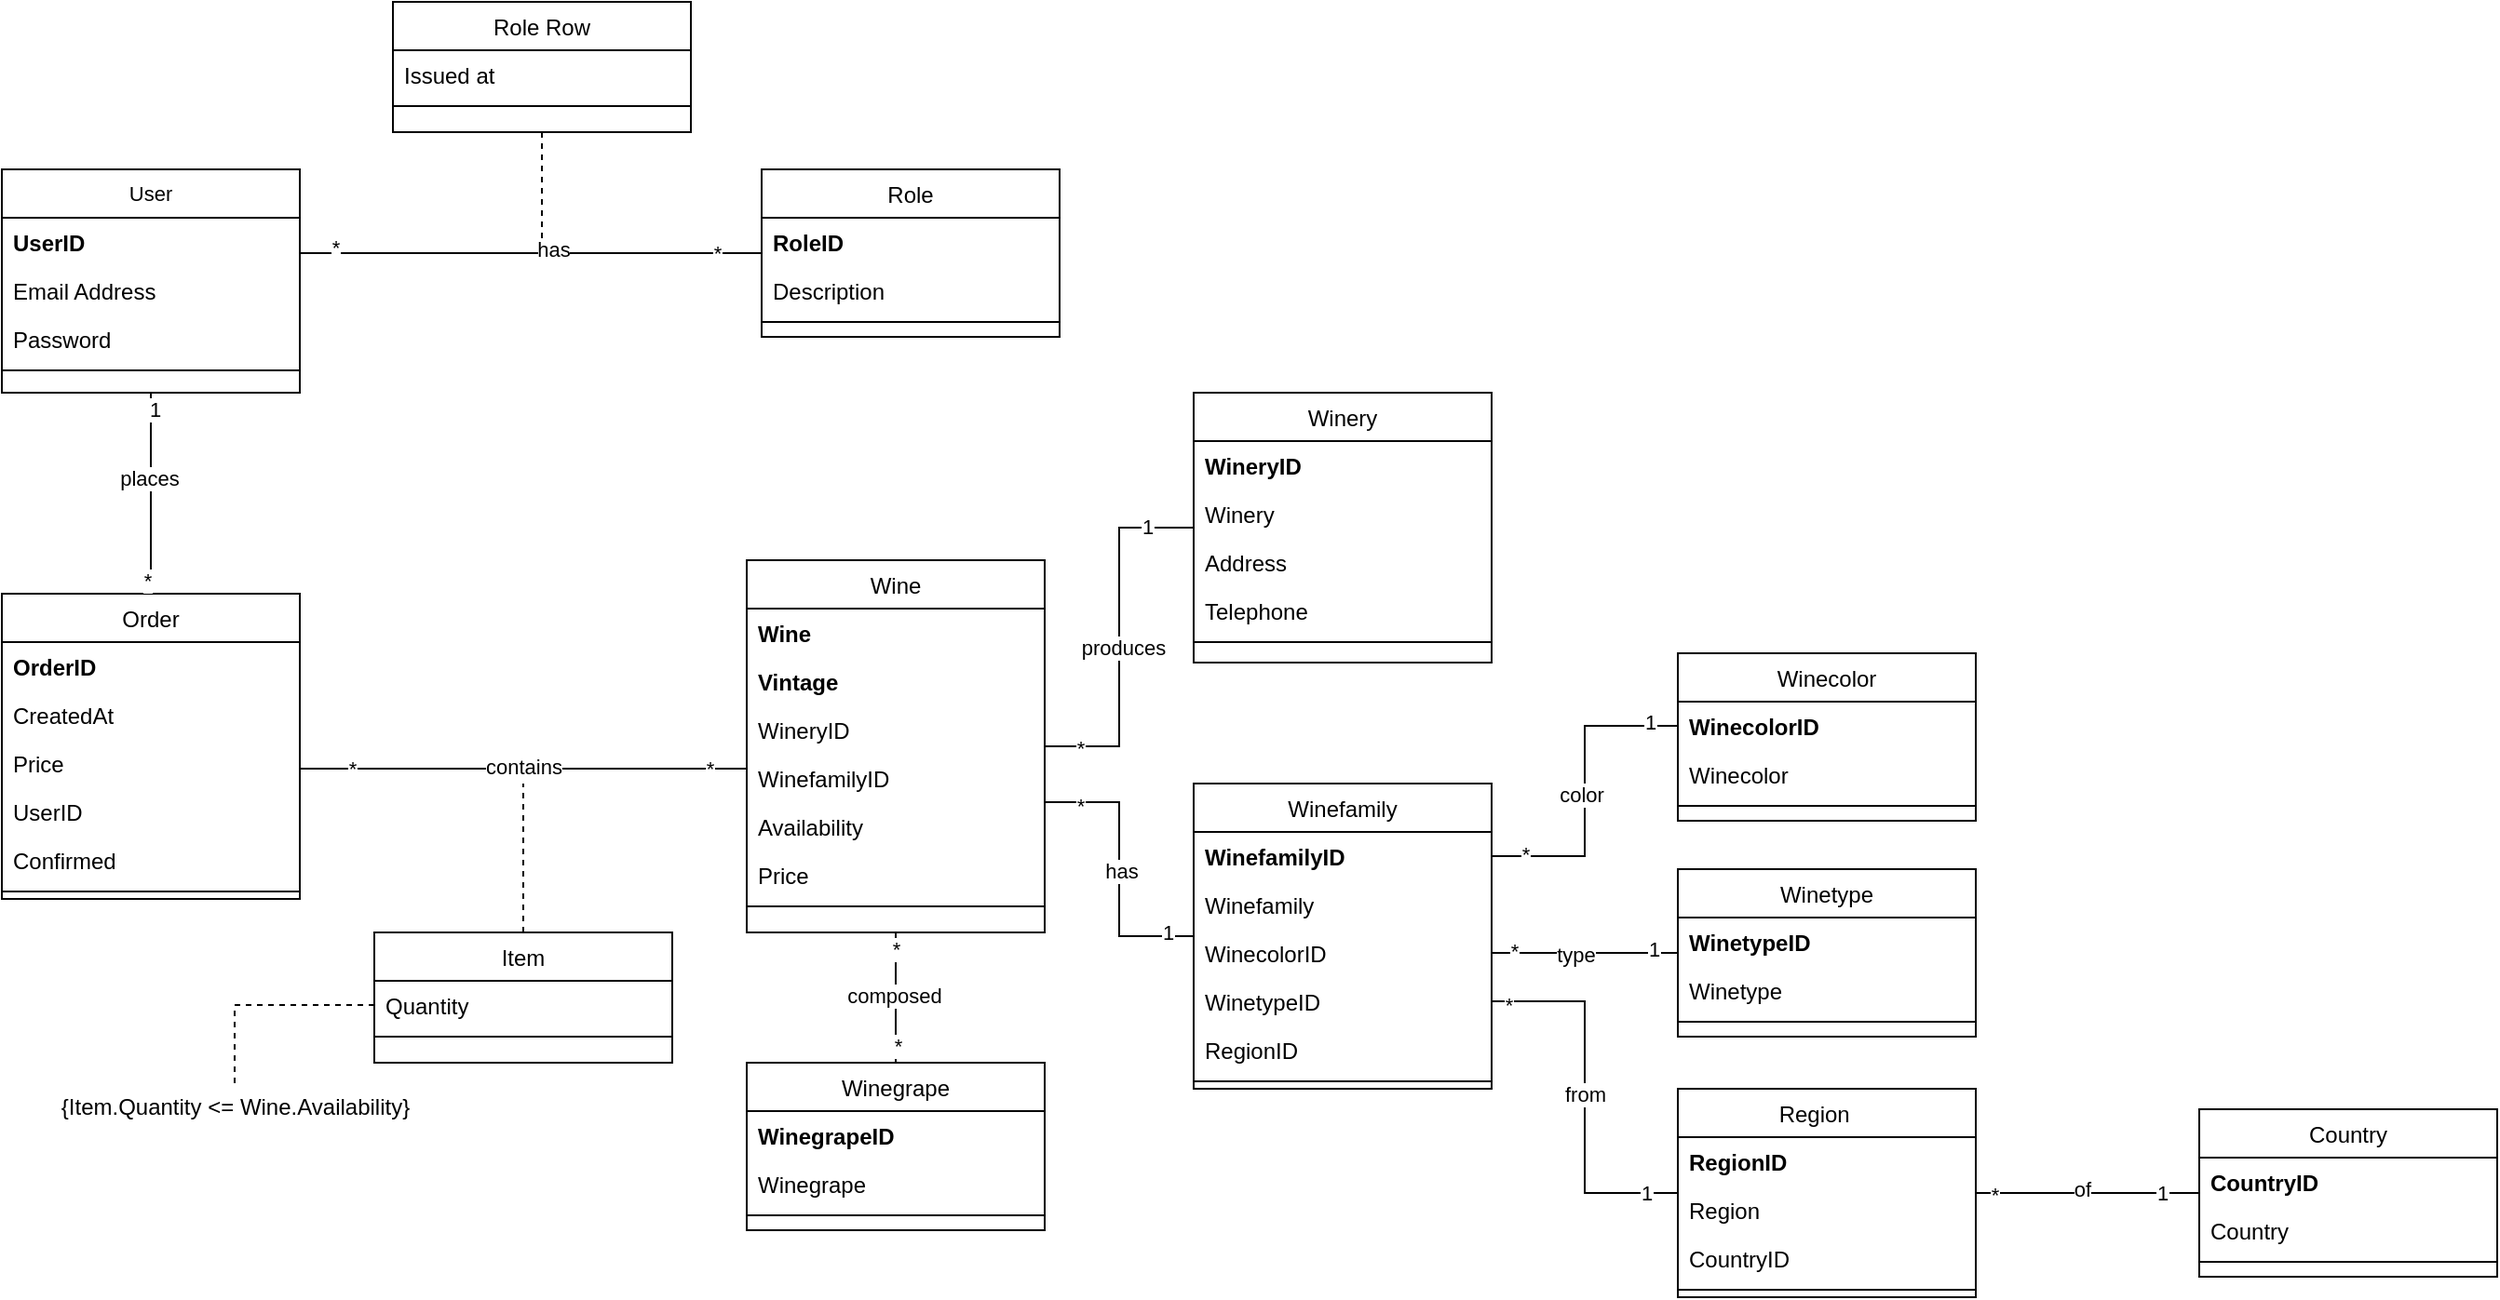 <mxfile version="16.1.2" type="device"><diagram id="C5RBs43oDa-KdzZeNtuy" name="Page-1"><mxGraphModel dx="1577" dy="1013" grid="1" gridSize="10" guides="1" tooltips="1" connect="1" arrows="1" fold="1" page="1" pageScale="1" pageWidth="827" pageHeight="1169" math="0" shadow="0"><root><mxCell id="WIyWlLk6GJQsqaUBKTNV-0"/><mxCell id="WIyWlLk6GJQsqaUBKTNV-1" parent="WIyWlLk6GJQsqaUBKTNV-0"/><mxCell id="zkfFHV4jXpPFQw0GAbJ--0" value="User" style="swimlane;fontStyle=0;align=center;verticalAlign=top;childLayout=stackLayout;horizontal=1;startSize=26;horizontalStack=0;resizeParent=1;resizeLast=0;collapsible=1;marginBottom=0;rounded=0;shadow=0;strokeWidth=1;fontSize=11;" parent="WIyWlLk6GJQsqaUBKTNV-1" vertex="1"><mxGeometry x="100" y="120" width="160" height="120" as="geometry"><mxRectangle x="220" y="120" width="160" height="26" as="alternateBounds"/></mxGeometry></mxCell><mxCell id="zkfFHV4jXpPFQw0GAbJ--1" value="UserID" style="text;align=left;verticalAlign=top;spacingLeft=4;spacingRight=4;overflow=hidden;rotatable=0;points=[[0,0.5],[1,0.5]];portConstraint=eastwest;fontStyle=1" parent="zkfFHV4jXpPFQw0GAbJ--0" vertex="1"><mxGeometry y="26" width="160" height="26" as="geometry"/></mxCell><mxCell id="zkfFHV4jXpPFQw0GAbJ--2" value="Email Address" style="text;align=left;verticalAlign=top;spacingLeft=4;spacingRight=4;overflow=hidden;rotatable=0;points=[[0,0.5],[1,0.5]];portConstraint=eastwest;rounded=0;shadow=0;html=0;" parent="zkfFHV4jXpPFQw0GAbJ--0" vertex="1"><mxGeometry y="52" width="160" height="26" as="geometry"/></mxCell><mxCell id="zkfFHV4jXpPFQw0GAbJ--3" value="Password" style="text;align=left;verticalAlign=top;spacingLeft=4;spacingRight=4;overflow=hidden;rotatable=0;points=[[0,0.5],[1,0.5]];portConstraint=eastwest;rounded=0;shadow=0;html=0;" parent="zkfFHV4jXpPFQw0GAbJ--0" vertex="1"><mxGeometry y="78" width="160" height="26" as="geometry"/></mxCell><mxCell id="zkfFHV4jXpPFQw0GAbJ--4" value="" style="line;html=1;strokeWidth=1;align=left;verticalAlign=middle;spacingTop=-1;spacingLeft=3;spacingRight=3;rotatable=0;labelPosition=right;points=[];portConstraint=eastwest;" parent="zkfFHV4jXpPFQw0GAbJ--0" vertex="1"><mxGeometry y="104" width="160" height="8" as="geometry"/></mxCell><mxCell id="9OiMtS_QjORn0Yq9oISd-21" style="edgeStyle=orthogonalEdgeStyle;rounded=0;orthogonalLoop=1;jettySize=auto;html=1;fontSize=11;endArrow=none;endFill=0;" parent="WIyWlLk6GJQsqaUBKTNV-1" source="zkfFHV4jXpPFQw0GAbJ--6" target="9OiMtS_QjORn0Yq9oISd-9" edge="1"><mxGeometry relative="1" as="geometry"><Array as="points"><mxPoint x="460" y="442"/><mxPoint x="460" y="442"/></Array></mxGeometry></mxCell><mxCell id="9OiMtS_QjORn0Yq9oISd-22" value="*" style="edgeLabel;html=1;align=center;verticalAlign=middle;resizable=0;points=[];fontSize=11;" parent="9OiMtS_QjORn0Yq9oISd-21" vertex="1" connectable="0"><mxGeometry x="-0.87" relative="1" as="geometry"><mxPoint x="12" as="offset"/></mxGeometry></mxCell><mxCell id="9OiMtS_QjORn0Yq9oISd-23" value="*" style="edgeLabel;html=1;align=center;verticalAlign=middle;resizable=0;points=[];fontSize=11;" parent="9OiMtS_QjORn0Yq9oISd-21" vertex="1" connectable="0"><mxGeometry x="0.885" relative="1" as="geometry"><mxPoint x="-6" as="offset"/></mxGeometry></mxCell><mxCell id="ACVFOajwOXc-ZGnYGj4H-7" value="contains" style="edgeLabel;html=1;align=center;verticalAlign=middle;resizable=0;points=[];" vertex="1" connectable="0" parent="9OiMtS_QjORn0Yq9oISd-21"><mxGeometry x="0.227" y="1" relative="1" as="geometry"><mxPoint x="-27" as="offset"/></mxGeometry></mxCell><mxCell id="zkfFHV4jXpPFQw0GAbJ--6" value="Order" style="swimlane;fontStyle=0;align=center;verticalAlign=top;childLayout=stackLayout;horizontal=1;startSize=26;horizontalStack=0;resizeParent=1;resizeLast=0;collapsible=1;marginBottom=0;rounded=0;shadow=0;strokeWidth=1;" parent="WIyWlLk6GJQsqaUBKTNV-1" vertex="1"><mxGeometry x="100" y="348" width="160" height="164" as="geometry"><mxRectangle x="130" y="380" width="160" height="26" as="alternateBounds"/></mxGeometry></mxCell><mxCell id="zkfFHV4jXpPFQw0GAbJ--7" value="OrderID" style="text;align=left;verticalAlign=top;spacingLeft=4;spacingRight=4;overflow=hidden;rotatable=0;points=[[0,0.5],[1,0.5]];portConstraint=eastwest;fontStyle=1" parent="zkfFHV4jXpPFQw0GAbJ--6" vertex="1"><mxGeometry y="26" width="160" height="26" as="geometry"/></mxCell><mxCell id="zkfFHV4jXpPFQw0GAbJ--8" value="CreatedAt" style="text;align=left;verticalAlign=top;spacingLeft=4;spacingRight=4;overflow=hidden;rotatable=0;points=[[0,0.5],[1,0.5]];portConstraint=eastwest;rounded=0;shadow=0;html=0;" parent="zkfFHV4jXpPFQw0GAbJ--6" vertex="1"><mxGeometry y="52" width="160" height="26" as="geometry"/></mxCell><mxCell id="9OiMtS_QjORn0Yq9oISd-5" value="Price" style="text;align=left;verticalAlign=top;spacingLeft=4;spacingRight=4;overflow=hidden;rotatable=0;points=[[0,0.5],[1,0.5]];portConstraint=eastwest;rounded=0;shadow=0;html=0;" parent="zkfFHV4jXpPFQw0GAbJ--6" vertex="1"><mxGeometry y="78" width="160" height="26" as="geometry"/></mxCell><mxCell id="9OiMtS_QjORn0Yq9oISd-6" value="UserID" style="text;align=left;verticalAlign=top;spacingLeft=4;spacingRight=4;overflow=hidden;rotatable=0;points=[[0,0.5],[1,0.5]];portConstraint=eastwest;rounded=0;shadow=0;html=0;" parent="zkfFHV4jXpPFQw0GAbJ--6" vertex="1"><mxGeometry y="104" width="160" height="26" as="geometry"/></mxCell><mxCell id="IxsLeO_tbA70ZBf_Q-8E-0" value="Confirmed" style="text;align=left;verticalAlign=top;spacingLeft=4;spacingRight=4;overflow=hidden;rotatable=0;points=[[0,0.5],[1,0.5]];portConstraint=eastwest;rounded=0;shadow=0;html=0;" parent="zkfFHV4jXpPFQw0GAbJ--6" vertex="1"><mxGeometry y="130" width="160" height="26" as="geometry"/></mxCell><mxCell id="zkfFHV4jXpPFQw0GAbJ--9" value="" style="line;html=1;strokeWidth=1;align=left;verticalAlign=middle;spacingTop=-1;spacingLeft=3;spacingRight=3;rotatable=0;labelPosition=right;points=[];portConstraint=eastwest;" parent="zkfFHV4jXpPFQw0GAbJ--6" vertex="1"><mxGeometry y="156" width="160" height="8" as="geometry"/></mxCell><mxCell id="zkfFHV4jXpPFQw0GAbJ--12" value="" style="endArrow=none;endSize=10;endFill=0;shadow=0;strokeWidth=1;rounded=0;edgeStyle=elbowEdgeStyle;elbow=horizontal;" parent="WIyWlLk6GJQsqaUBKTNV-1" source="zkfFHV4jXpPFQw0GAbJ--6" target="zkfFHV4jXpPFQw0GAbJ--0" edge="1"><mxGeometry width="160" relative="1" as="geometry"><mxPoint x="200" y="203" as="sourcePoint"/><mxPoint x="200" y="203" as="targetPoint"/></mxGeometry></mxCell><mxCell id="9OiMtS_QjORn0Yq9oISd-7" value="1" style="edgeLabel;html=1;align=center;verticalAlign=middle;resizable=0;points=[];" parent="zkfFHV4jXpPFQw0GAbJ--12" vertex="1" connectable="0"><mxGeometry x="0.847" y="-2" relative="1" as="geometry"><mxPoint as="offset"/></mxGeometry></mxCell><mxCell id="9OiMtS_QjORn0Yq9oISd-8" value="*" style="edgeLabel;html=1;align=center;verticalAlign=middle;resizable=0;points=[];" parent="zkfFHV4jXpPFQw0GAbJ--12" vertex="1" connectable="0"><mxGeometry x="-0.857" y="2" relative="1" as="geometry"><mxPoint as="offset"/></mxGeometry></mxCell><mxCell id="ACVFOajwOXc-ZGnYGj4H-8" value="places" style="edgeLabel;html=1;align=center;verticalAlign=middle;resizable=0;points=[];" vertex="1" connectable="0" parent="zkfFHV4jXpPFQw0GAbJ--12"><mxGeometry x="0.149" y="1" relative="1" as="geometry"><mxPoint as="offset"/></mxGeometry></mxCell><mxCell id="zkfFHV4jXpPFQw0GAbJ--17" value="Role" style="swimlane;fontStyle=0;align=center;verticalAlign=top;childLayout=stackLayout;horizontal=1;startSize=26;horizontalStack=0;resizeParent=1;resizeLast=0;collapsible=1;marginBottom=0;rounded=0;shadow=0;strokeWidth=1;" parent="WIyWlLk6GJQsqaUBKTNV-1" vertex="1"><mxGeometry x="508" y="120" width="160" height="90" as="geometry"><mxRectangle x="550" y="140" width="160" height="26" as="alternateBounds"/></mxGeometry></mxCell><mxCell id="zkfFHV4jXpPFQw0GAbJ--18" value="RoleID" style="text;align=left;verticalAlign=top;spacingLeft=4;spacingRight=4;overflow=hidden;rotatable=0;points=[[0,0.5],[1,0.5]];portConstraint=eastwest;fontStyle=1" parent="zkfFHV4jXpPFQw0GAbJ--17" vertex="1"><mxGeometry y="26" width="160" height="26" as="geometry"/></mxCell><mxCell id="9OiMtS_QjORn0Yq9oISd-4" value="Description" style="text;align=left;verticalAlign=top;spacingLeft=4;spacingRight=4;overflow=hidden;rotatable=0;points=[[0,0.5],[1,0.5]];portConstraint=eastwest;" parent="zkfFHV4jXpPFQw0GAbJ--17" vertex="1"><mxGeometry y="52" width="160" height="26" as="geometry"/></mxCell><mxCell id="zkfFHV4jXpPFQw0GAbJ--23" value="" style="line;html=1;strokeWidth=1;align=left;verticalAlign=middle;spacingTop=-1;spacingLeft=3;spacingRight=3;rotatable=0;labelPosition=right;points=[];portConstraint=eastwest;" parent="zkfFHV4jXpPFQw0GAbJ--17" vertex="1"><mxGeometry y="78" width="160" height="8" as="geometry"/></mxCell><mxCell id="zkfFHV4jXpPFQw0GAbJ--26" value="" style="endArrow=none;shadow=0;strokeWidth=1;rounded=0;endFill=0;edgeStyle=elbowEdgeStyle;elbow=vertical;" parent="WIyWlLk6GJQsqaUBKTNV-1" source="zkfFHV4jXpPFQw0GAbJ--0" target="zkfFHV4jXpPFQw0GAbJ--17" edge="1"><mxGeometry x="0.5" y="41" relative="1" as="geometry"><mxPoint x="380" y="192" as="sourcePoint"/><mxPoint x="540" y="192" as="targetPoint"/><mxPoint x="-40" y="32" as="offset"/></mxGeometry></mxCell><mxCell id="9OiMtS_QjORn0Yq9oISd-48" value="*" style="edgeLabel;html=1;align=center;verticalAlign=middle;resizable=0;points=[];fontSize=11;" parent="zkfFHV4jXpPFQw0GAbJ--26" vertex="1" connectable="0"><mxGeometry x="-0.852" y="3" relative="1" as="geometry"><mxPoint as="offset"/></mxGeometry></mxCell><mxCell id="9OiMtS_QjORn0Yq9oISd-49" value="*" style="edgeLabel;html=1;align=center;verticalAlign=middle;resizable=0;points=[];fontSize=11;" parent="zkfFHV4jXpPFQw0GAbJ--26" vertex="1" connectable="0"><mxGeometry x="0.802" relative="1" as="geometry"><mxPoint as="offset"/></mxGeometry></mxCell><mxCell id="ACVFOajwOXc-ZGnYGj4H-1" value="has" style="edgeLabel;html=1;align=center;verticalAlign=middle;resizable=0;points=[];" vertex="1" connectable="0" parent="zkfFHV4jXpPFQw0GAbJ--26"><mxGeometry x="0.267" y="2" relative="1" as="geometry"><mxPoint x="-21" as="offset"/></mxGeometry></mxCell><mxCell id="9OiMtS_QjORn0Yq9oISd-44" style="edgeStyle=orthogonalEdgeStyle;rounded=0;orthogonalLoop=1;jettySize=auto;html=1;fontSize=11;endArrow=none;endFill=0;" parent="WIyWlLk6GJQsqaUBKTNV-1" source="9OiMtS_QjORn0Yq9oISd-9" target="9OiMtS_QjORn0Yq9oISd-36" edge="1"><mxGeometry relative="1" as="geometry"/></mxCell><mxCell id="9OiMtS_QjORn0Yq9oISd-45" value="*" style="edgeLabel;html=1;align=center;verticalAlign=middle;resizable=0;points=[];fontSize=11;" parent="9OiMtS_QjORn0Yq9oISd-44" vertex="1" connectable="0"><mxGeometry x="-0.752" y="-1" relative="1" as="geometry"><mxPoint x="-6" as="offset"/></mxGeometry></mxCell><mxCell id="9OiMtS_QjORn0Yq9oISd-46" value="1" style="edgeLabel;html=1;align=center;verticalAlign=middle;resizable=0;points=[];fontSize=11;" parent="9OiMtS_QjORn0Yq9oISd-44" vertex="1" connectable="0"><mxGeometry x="0.748" y="1" relative="1" as="geometry"><mxPoint as="offset"/></mxGeometry></mxCell><mxCell id="ACVFOajwOXc-ZGnYGj4H-16" value="produces" style="edgeLabel;html=1;align=center;verticalAlign=middle;resizable=0;points=[];" vertex="1" connectable="0" parent="9OiMtS_QjORn0Yq9oISd-44"><mxGeometry x="-0.051" y="-2" relative="1" as="geometry"><mxPoint as="offset"/></mxGeometry></mxCell><mxCell id="9OiMtS_QjORn0Yq9oISd-57" style="edgeStyle=orthogonalEdgeStyle;rounded=0;orthogonalLoop=1;jettySize=auto;html=1;fontSize=11;endArrow=none;endFill=0;" parent="WIyWlLk6GJQsqaUBKTNV-1" source="9OiMtS_QjORn0Yq9oISd-9" target="9OiMtS_QjORn0Yq9oISd-50" edge="1"><mxGeometry relative="1" as="geometry"><Array as="points"><mxPoint x="700" y="460"/><mxPoint x="700" y="532"/></Array></mxGeometry></mxCell><mxCell id="9OiMtS_QjORn0Yq9oISd-58" value="*" style="edgeLabel;html=1;align=center;verticalAlign=middle;resizable=0;points=[];fontSize=11;" parent="9OiMtS_QjORn0Yq9oISd-57" vertex="1" connectable="0"><mxGeometry x="-0.754" y="-2" relative="1" as="geometry"><mxPoint as="offset"/></mxGeometry></mxCell><mxCell id="9OiMtS_QjORn0Yq9oISd-59" value="1" style="edgeLabel;html=1;align=center;verticalAlign=middle;resizable=0;points=[];fontSize=11;" parent="9OiMtS_QjORn0Yq9oISd-57" vertex="1" connectable="0"><mxGeometry x="0.807" y="2" relative="1" as="geometry"><mxPoint as="offset"/></mxGeometry></mxCell><mxCell id="ACVFOajwOXc-ZGnYGj4H-17" value="has" style="edgeLabel;html=1;align=center;verticalAlign=middle;resizable=0;points=[];" vertex="1" connectable="0" parent="9OiMtS_QjORn0Yq9oISd-57"><mxGeometry x="0.013" y="1" relative="1" as="geometry"><mxPoint as="offset"/></mxGeometry></mxCell><mxCell id="9OiMtS_QjORn0Yq9oISd-66" style="edgeStyle=orthogonalEdgeStyle;rounded=0;orthogonalLoop=1;jettySize=auto;html=1;fontSize=11;endArrow=none;endFill=0;" parent="WIyWlLk6GJQsqaUBKTNV-1" source="9OiMtS_QjORn0Yq9oISd-9" target="9OiMtS_QjORn0Yq9oISd-60" edge="1"><mxGeometry relative="1" as="geometry"/></mxCell><mxCell id="9OiMtS_QjORn0Yq9oISd-67" value="*" style="edgeLabel;html=1;align=center;verticalAlign=middle;resizable=0;points=[];fontSize=11;" parent="9OiMtS_QjORn0Yq9oISd-66" vertex="1" connectable="0"><mxGeometry x="-0.742" relative="1" as="geometry"><mxPoint as="offset"/></mxGeometry></mxCell><mxCell id="9OiMtS_QjORn0Yq9oISd-68" value="*" style="edgeLabel;html=1;align=center;verticalAlign=middle;resizable=0;points=[];fontSize=11;" parent="9OiMtS_QjORn0Yq9oISd-66" vertex="1" connectable="0"><mxGeometry x="0.742" y="1" relative="1" as="geometry"><mxPoint as="offset"/></mxGeometry></mxCell><mxCell id="ACVFOajwOXc-ZGnYGj4H-22" value="composed" style="edgeLabel;html=1;align=center;verticalAlign=middle;resizable=0;points=[];" vertex="1" connectable="0" parent="9OiMtS_QjORn0Yq9oISd-66"><mxGeometry x="-0.025" y="-1" relative="1" as="geometry"><mxPoint as="offset"/></mxGeometry></mxCell><mxCell id="9OiMtS_QjORn0Yq9oISd-9" value="Wine" style="swimlane;fontStyle=0;align=center;verticalAlign=top;childLayout=stackLayout;horizontal=1;startSize=26;horizontalStack=0;resizeParent=1;resizeLast=0;collapsible=1;marginBottom=0;rounded=0;shadow=0;strokeWidth=1;" parent="WIyWlLk6GJQsqaUBKTNV-1" vertex="1"><mxGeometry x="500" y="330" width="160" height="200" as="geometry"><mxRectangle x="130" y="380" width="160" height="26" as="alternateBounds"/></mxGeometry></mxCell><mxCell id="9OiMtS_QjORn0Yq9oISd-10" value="Wine" style="text;align=left;verticalAlign=top;spacingLeft=4;spacingRight=4;overflow=hidden;rotatable=0;points=[[0,0.5],[1,0.5]];portConstraint=eastwest;fontStyle=1" parent="9OiMtS_QjORn0Yq9oISd-9" vertex="1"><mxGeometry y="26" width="160" height="26" as="geometry"/></mxCell><mxCell id="9OiMtS_QjORn0Yq9oISd-11" value="Vintage" style="text;align=left;verticalAlign=top;spacingLeft=4;spacingRight=4;overflow=hidden;rotatable=0;points=[[0,0.5],[1,0.5]];portConstraint=eastwest;rounded=0;shadow=0;html=0;fontStyle=1" parent="9OiMtS_QjORn0Yq9oISd-9" vertex="1"><mxGeometry y="52" width="160" height="26" as="geometry"/></mxCell><mxCell id="9OiMtS_QjORn0Yq9oISd-12" value="WineryID" style="text;align=left;verticalAlign=top;spacingLeft=4;spacingRight=4;overflow=hidden;rotatable=0;points=[[0,0.5],[1,0.5]];portConstraint=eastwest;rounded=0;shadow=0;html=0;" parent="9OiMtS_QjORn0Yq9oISd-9" vertex="1"><mxGeometry y="78" width="160" height="26" as="geometry"/></mxCell><mxCell id="9OiMtS_QjORn0Yq9oISd-13" value="WinefamilyID" style="text;align=left;verticalAlign=top;spacingLeft=4;spacingRight=4;overflow=hidden;rotatable=0;points=[[0,0.5],[1,0.5]];portConstraint=eastwest;rounded=0;shadow=0;html=0;" parent="9OiMtS_QjORn0Yq9oISd-9" vertex="1"><mxGeometry y="104" width="160" height="26" as="geometry"/></mxCell><mxCell id="9OiMtS_QjORn0Yq9oISd-15" value="Availability" style="text;align=left;verticalAlign=top;spacingLeft=4;spacingRight=4;overflow=hidden;rotatable=0;points=[[0,0.5],[1,0.5]];portConstraint=eastwest;rounded=0;shadow=0;html=0;" parent="9OiMtS_QjORn0Yq9oISd-9" vertex="1"><mxGeometry y="130" width="160" height="26" as="geometry"/></mxCell><mxCell id="9OiMtS_QjORn0Yq9oISd-16" value="Price" style="text;align=left;verticalAlign=top;spacingLeft=4;spacingRight=4;overflow=hidden;rotatable=0;points=[[0,0.5],[1,0.5]];portConstraint=eastwest;rounded=0;shadow=0;html=0;" parent="9OiMtS_QjORn0Yq9oISd-9" vertex="1"><mxGeometry y="156" width="160" height="26" as="geometry"/></mxCell><mxCell id="9OiMtS_QjORn0Yq9oISd-14" value="" style="line;html=1;strokeWidth=1;align=left;verticalAlign=middle;spacingTop=-1;spacingLeft=3;spacingRight=3;rotatable=0;labelPosition=right;points=[];portConstraint=eastwest;" parent="9OiMtS_QjORn0Yq9oISd-9" vertex="1"><mxGeometry y="182" width="160" height="8" as="geometry"/></mxCell><mxCell id="9OiMtS_QjORn0Yq9oISd-36" value="Winery" style="swimlane;fontStyle=0;align=center;verticalAlign=top;childLayout=stackLayout;horizontal=1;startSize=26;horizontalStack=0;resizeParent=1;resizeLast=0;collapsible=1;marginBottom=0;rounded=0;shadow=0;strokeWidth=1;" parent="WIyWlLk6GJQsqaUBKTNV-1" vertex="1"><mxGeometry x="740" y="240" width="160" height="145" as="geometry"><mxRectangle x="130" y="380" width="160" height="26" as="alternateBounds"/></mxGeometry></mxCell><mxCell id="9OiMtS_QjORn0Yq9oISd-37" value="WineryID" style="text;align=left;verticalAlign=top;spacingLeft=4;spacingRight=4;overflow=hidden;rotatable=0;points=[[0,0.5],[1,0.5]];portConstraint=eastwest;fontStyle=1" parent="9OiMtS_QjORn0Yq9oISd-36" vertex="1"><mxGeometry y="26" width="160" height="26" as="geometry"/></mxCell><mxCell id="9OiMtS_QjORn0Yq9oISd-38" value="Winery" style="text;align=left;verticalAlign=top;spacingLeft=4;spacingRight=4;overflow=hidden;rotatable=0;points=[[0,0.5],[1,0.5]];portConstraint=eastwest;rounded=0;shadow=0;html=0;fontStyle=0" parent="9OiMtS_QjORn0Yq9oISd-36" vertex="1"><mxGeometry y="52" width="160" height="26" as="geometry"/></mxCell><mxCell id="9OiMtS_QjORn0Yq9oISd-39" value="Address" style="text;align=left;verticalAlign=top;spacingLeft=4;spacingRight=4;overflow=hidden;rotatable=0;points=[[0,0.5],[1,0.5]];portConstraint=eastwest;rounded=0;shadow=0;html=0;" parent="9OiMtS_QjORn0Yq9oISd-36" vertex="1"><mxGeometry y="78" width="160" height="26" as="geometry"/></mxCell><mxCell id="9OiMtS_QjORn0Yq9oISd-40" value="Telephone" style="text;align=left;verticalAlign=top;spacingLeft=4;spacingRight=4;overflow=hidden;rotatable=0;points=[[0,0.5],[1,0.5]];portConstraint=eastwest;rounded=0;shadow=0;html=0;" parent="9OiMtS_QjORn0Yq9oISd-36" vertex="1"><mxGeometry y="104" width="160" height="26" as="geometry"/></mxCell><mxCell id="9OiMtS_QjORn0Yq9oISd-43" value="" style="line;html=1;strokeWidth=1;align=left;verticalAlign=middle;spacingTop=-1;spacingLeft=3;spacingRight=3;rotatable=0;labelPosition=right;points=[];portConstraint=eastwest;" parent="9OiMtS_QjORn0Yq9oISd-36" vertex="1"><mxGeometry y="130" width="160" height="8" as="geometry"/></mxCell><mxCell id="9OiMtS_QjORn0Yq9oISd-50" value="Winefamily" style="swimlane;fontStyle=0;align=center;verticalAlign=top;childLayout=stackLayout;horizontal=1;startSize=26;horizontalStack=0;resizeParent=1;resizeLast=0;collapsible=1;marginBottom=0;rounded=0;shadow=0;strokeWidth=1;" parent="WIyWlLk6GJQsqaUBKTNV-1" vertex="1"><mxGeometry x="740" y="450" width="160" height="164" as="geometry"><mxRectangle x="130" y="380" width="160" height="26" as="alternateBounds"/></mxGeometry></mxCell><mxCell id="9OiMtS_QjORn0Yq9oISd-51" value="WinefamilyID" style="text;align=left;verticalAlign=top;spacingLeft=4;spacingRight=4;overflow=hidden;rotatable=0;points=[[0,0.5],[1,0.5]];portConstraint=eastwest;fontStyle=1" parent="9OiMtS_QjORn0Yq9oISd-50" vertex="1"><mxGeometry y="26" width="160" height="26" as="geometry"/></mxCell><mxCell id="9OiMtS_QjORn0Yq9oISd-52" value="Winefamily" style="text;align=left;verticalAlign=top;spacingLeft=4;spacingRight=4;overflow=hidden;rotatable=0;points=[[0,0.5],[1,0.5]];portConstraint=eastwest;rounded=0;shadow=0;html=0;fontStyle=0" parent="9OiMtS_QjORn0Yq9oISd-50" vertex="1"><mxGeometry y="52" width="160" height="26" as="geometry"/></mxCell><mxCell id="9OiMtS_QjORn0Yq9oISd-53" value="WinecolorID" style="text;align=left;verticalAlign=top;spacingLeft=4;spacingRight=4;overflow=hidden;rotatable=0;points=[[0,0.5],[1,0.5]];portConstraint=eastwest;rounded=0;shadow=0;html=0;" parent="9OiMtS_QjORn0Yq9oISd-50" vertex="1"><mxGeometry y="78" width="160" height="26" as="geometry"/></mxCell><mxCell id="9OiMtS_QjORn0Yq9oISd-54" value="WinetypeID" style="text;align=left;verticalAlign=top;spacingLeft=4;spacingRight=4;overflow=hidden;rotatable=0;points=[[0,0.5],[1,0.5]];portConstraint=eastwest;rounded=0;shadow=0;html=0;" parent="9OiMtS_QjORn0Yq9oISd-50" vertex="1"><mxGeometry y="104" width="160" height="26" as="geometry"/></mxCell><mxCell id="9OiMtS_QjORn0Yq9oISd-56" value="RegionID" style="text;align=left;verticalAlign=top;spacingLeft=4;spacingRight=4;overflow=hidden;rotatable=0;points=[[0,0.5],[1,0.5]];portConstraint=eastwest;rounded=0;shadow=0;html=0;" parent="9OiMtS_QjORn0Yq9oISd-50" vertex="1"><mxGeometry y="130" width="160" height="26" as="geometry"/></mxCell><mxCell id="9OiMtS_QjORn0Yq9oISd-55" value="" style="line;html=1;strokeWidth=1;align=left;verticalAlign=middle;spacingTop=-1;spacingLeft=3;spacingRight=3;rotatable=0;labelPosition=right;points=[];portConstraint=eastwest;" parent="9OiMtS_QjORn0Yq9oISd-50" vertex="1"><mxGeometry y="156" width="160" height="8" as="geometry"/></mxCell><mxCell id="9OiMtS_QjORn0Yq9oISd-60" value="Winegrape" style="swimlane;fontStyle=0;align=center;verticalAlign=top;childLayout=stackLayout;horizontal=1;startSize=26;horizontalStack=0;resizeParent=1;resizeLast=0;collapsible=1;marginBottom=0;rounded=0;shadow=0;strokeWidth=1;" parent="WIyWlLk6GJQsqaUBKTNV-1" vertex="1"><mxGeometry x="500" y="600" width="160" height="90" as="geometry"><mxRectangle x="130" y="380" width="160" height="26" as="alternateBounds"/></mxGeometry></mxCell><mxCell id="9OiMtS_QjORn0Yq9oISd-61" value="WinegrapeID" style="text;align=left;verticalAlign=top;spacingLeft=4;spacingRight=4;overflow=hidden;rotatable=0;points=[[0,0.5],[1,0.5]];portConstraint=eastwest;fontStyle=1" parent="9OiMtS_QjORn0Yq9oISd-60" vertex="1"><mxGeometry y="26" width="160" height="26" as="geometry"/></mxCell><mxCell id="9OiMtS_QjORn0Yq9oISd-62" value="Winegrape" style="text;align=left;verticalAlign=top;spacingLeft=4;spacingRight=4;overflow=hidden;rotatable=0;points=[[0,0.5],[1,0.5]];portConstraint=eastwest;rounded=0;shadow=0;html=0;fontStyle=0" parent="9OiMtS_QjORn0Yq9oISd-60" vertex="1"><mxGeometry y="52" width="160" height="26" as="geometry"/></mxCell><mxCell id="9OiMtS_QjORn0Yq9oISd-65" value="" style="line;html=1;strokeWidth=1;align=left;verticalAlign=middle;spacingTop=-1;spacingLeft=3;spacingRight=3;rotatable=0;labelPosition=right;points=[];portConstraint=eastwest;" parent="9OiMtS_QjORn0Yq9oISd-60" vertex="1"><mxGeometry y="78" width="160" height="8" as="geometry"/></mxCell><mxCell id="9OiMtS_QjORn0Yq9oISd-76" value="Winecolor" style="swimlane;fontStyle=0;align=center;verticalAlign=top;childLayout=stackLayout;horizontal=1;startSize=26;horizontalStack=0;resizeParent=1;resizeLast=0;collapsible=1;marginBottom=0;rounded=0;shadow=0;strokeWidth=1;" parent="WIyWlLk6GJQsqaUBKTNV-1" vertex="1"><mxGeometry x="1000" y="380" width="160" height="90" as="geometry"><mxRectangle x="130" y="380" width="160" height="26" as="alternateBounds"/></mxGeometry></mxCell><mxCell id="9OiMtS_QjORn0Yq9oISd-77" value="WinecolorID" style="text;align=left;verticalAlign=top;spacingLeft=4;spacingRight=4;overflow=hidden;rotatable=0;points=[[0,0.5],[1,0.5]];portConstraint=eastwest;fontStyle=1" parent="9OiMtS_QjORn0Yq9oISd-76" vertex="1"><mxGeometry y="26" width="160" height="26" as="geometry"/></mxCell><mxCell id="9OiMtS_QjORn0Yq9oISd-78" value="Winecolor" style="text;align=left;verticalAlign=top;spacingLeft=4;spacingRight=4;overflow=hidden;rotatable=0;points=[[0,0.5],[1,0.5]];portConstraint=eastwest;rounded=0;shadow=0;html=0;fontStyle=0" parent="9OiMtS_QjORn0Yq9oISd-76" vertex="1"><mxGeometry y="52" width="160" height="26" as="geometry"/></mxCell><mxCell id="9OiMtS_QjORn0Yq9oISd-79" value="" style="line;html=1;strokeWidth=1;align=left;verticalAlign=middle;spacingTop=-1;spacingLeft=3;spacingRight=3;rotatable=0;labelPosition=right;points=[];portConstraint=eastwest;" parent="9OiMtS_QjORn0Yq9oISd-76" vertex="1"><mxGeometry y="78" width="160" height="8" as="geometry"/></mxCell><mxCell id="9OiMtS_QjORn0Yq9oISd-80" value="Winetype" style="swimlane;fontStyle=0;align=center;verticalAlign=top;childLayout=stackLayout;horizontal=1;startSize=26;horizontalStack=0;resizeParent=1;resizeLast=0;collapsible=1;marginBottom=0;rounded=0;shadow=0;strokeWidth=1;" parent="WIyWlLk6GJQsqaUBKTNV-1" vertex="1"><mxGeometry x="1000" y="496" width="160" height="90" as="geometry"><mxRectangle x="130" y="380" width="160" height="26" as="alternateBounds"/></mxGeometry></mxCell><mxCell id="9OiMtS_QjORn0Yq9oISd-81" value="WinetypeID" style="text;align=left;verticalAlign=top;spacingLeft=4;spacingRight=4;overflow=hidden;rotatable=0;points=[[0,0.5],[1,0.5]];portConstraint=eastwest;fontStyle=1" parent="9OiMtS_QjORn0Yq9oISd-80" vertex="1"><mxGeometry y="26" width="160" height="26" as="geometry"/></mxCell><mxCell id="9OiMtS_QjORn0Yq9oISd-82" value="Winetype" style="text;align=left;verticalAlign=top;spacingLeft=4;spacingRight=4;overflow=hidden;rotatable=0;points=[[0,0.5],[1,0.5]];portConstraint=eastwest;rounded=0;shadow=0;html=0;fontStyle=0" parent="9OiMtS_QjORn0Yq9oISd-80" vertex="1"><mxGeometry y="52" width="160" height="26" as="geometry"/></mxCell><mxCell id="9OiMtS_QjORn0Yq9oISd-83" value="" style="line;html=1;strokeWidth=1;align=left;verticalAlign=middle;spacingTop=-1;spacingLeft=3;spacingRight=3;rotatable=0;labelPosition=right;points=[];portConstraint=eastwest;" parent="9OiMtS_QjORn0Yq9oISd-80" vertex="1"><mxGeometry y="78" width="160" height="8" as="geometry"/></mxCell><mxCell id="9OiMtS_QjORn0Yq9oISd-101" style="edgeStyle=orthogonalEdgeStyle;rounded=0;orthogonalLoop=1;jettySize=auto;html=1;fontSize=11;endArrow=none;endFill=0;" parent="WIyWlLk6GJQsqaUBKTNV-1" source="9OiMtS_QjORn0Yq9oISd-84" target="9OiMtS_QjORn0Yq9oISd-97" edge="1"><mxGeometry relative="1" as="geometry"/></mxCell><mxCell id="9OiMtS_QjORn0Yq9oISd-102" value="*" style="edgeLabel;html=1;align=center;verticalAlign=middle;resizable=0;points=[];fontSize=11;" parent="9OiMtS_QjORn0Yq9oISd-101" vertex="1" connectable="0"><mxGeometry x="-0.503" y="-1" relative="1" as="geometry"><mxPoint x="-20" as="offset"/></mxGeometry></mxCell><mxCell id="9OiMtS_QjORn0Yq9oISd-103" value="1" style="edgeLabel;html=1;align=center;verticalAlign=middle;resizable=0;points=[];fontSize=11;" parent="9OiMtS_QjORn0Yq9oISd-101" vertex="1" connectable="0"><mxGeometry x="0.669" relative="1" as="geometry"><mxPoint as="offset"/></mxGeometry></mxCell><mxCell id="ACVFOajwOXc-ZGnYGj4H-20" value="of" style="edgeLabel;html=1;align=center;verticalAlign=middle;resizable=0;points=[];" vertex="1" connectable="0" parent="9OiMtS_QjORn0Yq9oISd-101"><mxGeometry x="-0.061" y="2" relative="1" as="geometry"><mxPoint as="offset"/></mxGeometry></mxCell><mxCell id="9OiMtS_QjORn0Yq9oISd-84" value="Region    " style="swimlane;fontStyle=0;align=center;verticalAlign=top;childLayout=stackLayout;horizontal=1;startSize=26;horizontalStack=0;resizeParent=1;resizeLast=0;collapsible=1;marginBottom=0;rounded=0;shadow=0;strokeWidth=1;" parent="WIyWlLk6GJQsqaUBKTNV-1" vertex="1"><mxGeometry x="1000" y="614" width="160" height="112" as="geometry"><mxRectangle x="130" y="380" width="160" height="26" as="alternateBounds"/></mxGeometry></mxCell><mxCell id="9OiMtS_QjORn0Yq9oISd-85" value="RegionID" style="text;align=left;verticalAlign=top;spacingLeft=4;spacingRight=4;overflow=hidden;rotatable=0;points=[[0,0.5],[1,0.5]];portConstraint=eastwest;fontStyle=1" parent="9OiMtS_QjORn0Yq9oISd-84" vertex="1"><mxGeometry y="26" width="160" height="26" as="geometry"/></mxCell><mxCell id="9OiMtS_QjORn0Yq9oISd-104" value="Region" style="text;align=left;verticalAlign=top;spacingLeft=4;spacingRight=4;overflow=hidden;rotatable=0;points=[[0,0.5],[1,0.5]];portConstraint=eastwest;rounded=0;shadow=0;html=0;fontStyle=0" parent="9OiMtS_QjORn0Yq9oISd-84" vertex="1"><mxGeometry y="52" width="160" height="26" as="geometry"/></mxCell><mxCell id="9OiMtS_QjORn0Yq9oISd-86" value="CountryID" style="text;align=left;verticalAlign=top;spacingLeft=4;spacingRight=4;overflow=hidden;rotatable=0;points=[[0,0.5],[1,0.5]];portConstraint=eastwest;rounded=0;shadow=0;html=0;fontStyle=0" parent="9OiMtS_QjORn0Yq9oISd-84" vertex="1"><mxGeometry y="78" width="160" height="26" as="geometry"/></mxCell><mxCell id="9OiMtS_QjORn0Yq9oISd-87" value="" style="line;html=1;strokeWidth=1;align=left;verticalAlign=middle;spacingTop=-1;spacingLeft=3;spacingRight=3;rotatable=0;labelPosition=right;points=[];portConstraint=eastwest;" parent="9OiMtS_QjORn0Yq9oISd-84" vertex="1"><mxGeometry y="104" width="160" height="8" as="geometry"/></mxCell><mxCell id="9OiMtS_QjORn0Yq9oISd-88" style="edgeStyle=orthogonalEdgeStyle;rounded=0;orthogonalLoop=1;jettySize=auto;html=1;fontSize=11;endArrow=none;endFill=0;entryX=0;entryY=0.5;entryDx=0;entryDy=0;exitX=1;exitY=0.5;exitDx=0;exitDy=0;" parent="WIyWlLk6GJQsqaUBKTNV-1" source="9OiMtS_QjORn0Yq9oISd-51" target="9OiMtS_QjORn0Yq9oISd-77" edge="1"><mxGeometry relative="1" as="geometry"/></mxCell><mxCell id="9OiMtS_QjORn0Yq9oISd-89" value="*" style="edgeLabel;html=1;align=center;verticalAlign=middle;resizable=0;points=[];fontSize=11;" parent="9OiMtS_QjORn0Yq9oISd-88" vertex="1" connectable="0"><mxGeometry x="-0.786" y="1" relative="1" as="geometry"><mxPoint as="offset"/></mxGeometry></mxCell><mxCell id="9OiMtS_QjORn0Yq9oISd-90" value="1" style="edgeLabel;html=1;align=center;verticalAlign=middle;resizable=0;points=[];fontSize=11;" parent="9OiMtS_QjORn0Yq9oISd-88" vertex="1" connectable="0"><mxGeometry x="0.817" y="2" relative="1" as="geometry"><mxPoint as="offset"/></mxGeometry></mxCell><mxCell id="ACVFOajwOXc-ZGnYGj4H-18" value="color" style="edgeLabel;html=1;align=center;verticalAlign=middle;resizable=0;points=[];" vertex="1" connectable="0" parent="9OiMtS_QjORn0Yq9oISd-88"><mxGeometry x="-0.015" y="2" relative="1" as="geometry"><mxPoint as="offset"/></mxGeometry></mxCell><mxCell id="9OiMtS_QjORn0Yq9oISd-91" style="edgeStyle=orthogonalEdgeStyle;rounded=0;orthogonalLoop=1;jettySize=auto;html=1;fontSize=11;endArrow=none;endFill=0;" parent="WIyWlLk6GJQsqaUBKTNV-1" source="9OiMtS_QjORn0Yq9oISd-53" target="9OiMtS_QjORn0Yq9oISd-80" edge="1"><mxGeometry relative="1" as="geometry"/></mxCell><mxCell id="9OiMtS_QjORn0Yq9oISd-92" value="*" style="edgeLabel;html=1;align=center;verticalAlign=middle;resizable=0;points=[];fontSize=11;" parent="9OiMtS_QjORn0Yq9oISd-91" vertex="1" connectable="0"><mxGeometry x="-0.762" y="1" relative="1" as="geometry"><mxPoint as="offset"/></mxGeometry></mxCell><mxCell id="9OiMtS_QjORn0Yq9oISd-93" value="1" style="edgeLabel;html=1;align=center;verticalAlign=middle;resizable=0;points=[];fontSize=11;" parent="9OiMtS_QjORn0Yq9oISd-91" vertex="1" connectable="0"><mxGeometry x="0.725" y="2" relative="1" as="geometry"><mxPoint as="offset"/></mxGeometry></mxCell><mxCell id="ACVFOajwOXc-ZGnYGj4H-19" value="type" style="edgeLabel;html=1;align=center;verticalAlign=middle;resizable=0;points=[];" vertex="1" connectable="0" parent="9OiMtS_QjORn0Yq9oISd-91"><mxGeometry x="-0.1" y="-1" relative="1" as="geometry"><mxPoint as="offset"/></mxGeometry></mxCell><mxCell id="9OiMtS_QjORn0Yq9oISd-94" style="edgeStyle=orthogonalEdgeStyle;rounded=0;orthogonalLoop=1;jettySize=auto;html=1;entryX=0;entryY=0.5;entryDx=0;entryDy=0;fontSize=11;endArrow=none;endFill=0;" parent="WIyWlLk6GJQsqaUBKTNV-1" source="9OiMtS_QjORn0Yq9oISd-54" target="9OiMtS_QjORn0Yq9oISd-84" edge="1"><mxGeometry relative="1" as="geometry"/></mxCell><mxCell id="9OiMtS_QjORn0Yq9oISd-95" value="*" style="edgeLabel;html=1;align=center;verticalAlign=middle;resizable=0;points=[];fontSize=11;" parent="9OiMtS_QjORn0Yq9oISd-94" vertex="1" connectable="0"><mxGeometry x="-0.916" y="-2" relative="1" as="geometry"><mxPoint as="offset"/></mxGeometry></mxCell><mxCell id="9OiMtS_QjORn0Yq9oISd-96" value="1" style="edgeLabel;html=1;align=center;verticalAlign=middle;resizable=0;points=[];fontSize=11;" parent="9OiMtS_QjORn0Yq9oISd-94" vertex="1" connectable="0"><mxGeometry x="0.826" relative="1" as="geometry"><mxPoint as="offset"/></mxGeometry></mxCell><mxCell id="ACVFOajwOXc-ZGnYGj4H-21" value="from" style="edgeLabel;html=1;align=center;verticalAlign=middle;resizable=0;points=[];" vertex="1" connectable="0" parent="9OiMtS_QjORn0Yq9oISd-94"><mxGeometry x="-0.015" relative="1" as="geometry"><mxPoint as="offset"/></mxGeometry></mxCell><mxCell id="9OiMtS_QjORn0Yq9oISd-97" value="Country" style="swimlane;fontStyle=0;align=center;verticalAlign=top;childLayout=stackLayout;horizontal=1;startSize=26;horizontalStack=0;resizeParent=1;resizeLast=0;collapsible=1;marginBottom=0;rounded=0;shadow=0;strokeWidth=1;" parent="WIyWlLk6GJQsqaUBKTNV-1" vertex="1"><mxGeometry x="1280" y="625" width="160" height="90" as="geometry"><mxRectangle x="130" y="380" width="160" height="26" as="alternateBounds"/></mxGeometry></mxCell><mxCell id="9OiMtS_QjORn0Yq9oISd-98" value="CountryID" style="text;align=left;verticalAlign=top;spacingLeft=4;spacingRight=4;overflow=hidden;rotatable=0;points=[[0,0.5],[1,0.5]];portConstraint=eastwest;fontStyle=1" parent="9OiMtS_QjORn0Yq9oISd-97" vertex="1"><mxGeometry y="26" width="160" height="26" as="geometry"/></mxCell><mxCell id="9OiMtS_QjORn0Yq9oISd-99" value="Country" style="text;align=left;verticalAlign=top;spacingLeft=4;spacingRight=4;overflow=hidden;rotatable=0;points=[[0,0.5],[1,0.5]];portConstraint=eastwest;rounded=0;shadow=0;html=0;fontStyle=0" parent="9OiMtS_QjORn0Yq9oISd-97" vertex="1"><mxGeometry y="52" width="160" height="26" as="geometry"/></mxCell><mxCell id="9OiMtS_QjORn0Yq9oISd-100" value="" style="line;html=1;strokeWidth=1;align=left;verticalAlign=middle;spacingTop=-1;spacingLeft=3;spacingRight=3;rotatable=0;labelPosition=right;points=[];portConstraint=eastwest;" parent="9OiMtS_QjORn0Yq9oISd-97" vertex="1"><mxGeometry y="78" width="160" height="8" as="geometry"/></mxCell><mxCell id="ACVFOajwOXc-ZGnYGj4H-6" style="edgeStyle=orthogonalEdgeStyle;rounded=0;orthogonalLoop=1;jettySize=auto;html=1;endArrow=none;endFill=0;dashed=1;" edge="1" parent="WIyWlLk6GJQsqaUBKTNV-1" source="ACVFOajwOXc-ZGnYGj4H-2"><mxGeometry relative="1" as="geometry"><mxPoint x="390" y="160" as="targetPoint"/><Array as="points"><mxPoint x="390" y="160"/></Array></mxGeometry></mxCell><mxCell id="ACVFOajwOXc-ZGnYGj4H-2" value="Role Row" style="swimlane;fontStyle=0;align=center;verticalAlign=top;childLayout=stackLayout;horizontal=1;startSize=26;horizontalStack=0;resizeParent=1;resizeLast=0;collapsible=1;marginBottom=0;rounded=0;shadow=0;strokeWidth=1;" vertex="1" parent="WIyWlLk6GJQsqaUBKTNV-1"><mxGeometry x="310" y="30" width="160" height="70" as="geometry"><mxRectangle x="550" y="140" width="160" height="26" as="alternateBounds"/></mxGeometry></mxCell><mxCell id="ACVFOajwOXc-ZGnYGj4H-3" value="Issued at" style="text;align=left;verticalAlign=top;spacingLeft=4;spacingRight=4;overflow=hidden;rotatable=0;points=[[0,0.5],[1,0.5]];portConstraint=eastwest;fontStyle=0" vertex="1" parent="ACVFOajwOXc-ZGnYGj4H-2"><mxGeometry y="26" width="160" height="26" as="geometry"/></mxCell><mxCell id="ACVFOajwOXc-ZGnYGj4H-5" value="" style="line;html=1;strokeWidth=1;align=left;verticalAlign=middle;spacingTop=-1;spacingLeft=3;spacingRight=3;rotatable=0;labelPosition=right;points=[];portConstraint=eastwest;" vertex="1" parent="ACVFOajwOXc-ZGnYGj4H-2"><mxGeometry y="52" width="160" height="8" as="geometry"/></mxCell><mxCell id="ACVFOajwOXc-ZGnYGj4H-13" style="edgeStyle=orthogonalEdgeStyle;rounded=0;orthogonalLoop=1;jettySize=auto;html=1;dashed=1;endArrow=none;endFill=0;" edge="1" parent="WIyWlLk6GJQsqaUBKTNV-1" source="ACVFOajwOXc-ZGnYGj4H-9"><mxGeometry relative="1" as="geometry"><mxPoint x="380" y="450" as="targetPoint"/></mxGeometry></mxCell><mxCell id="ACVFOajwOXc-ZGnYGj4H-9" value="Item" style="swimlane;fontStyle=0;align=center;verticalAlign=top;childLayout=stackLayout;horizontal=1;startSize=26;horizontalStack=0;resizeParent=1;resizeLast=0;collapsible=1;marginBottom=0;rounded=0;shadow=0;strokeWidth=1;" vertex="1" parent="WIyWlLk6GJQsqaUBKTNV-1"><mxGeometry x="300" y="530" width="160" height="70" as="geometry"><mxRectangle x="550" y="140" width="160" height="26" as="alternateBounds"/></mxGeometry></mxCell><mxCell id="ACVFOajwOXc-ZGnYGj4H-10" value="Quantity" style="text;align=left;verticalAlign=top;spacingLeft=4;spacingRight=4;overflow=hidden;rotatable=0;points=[[0,0.5],[1,0.5]];portConstraint=eastwest;fontStyle=0" vertex="1" parent="ACVFOajwOXc-ZGnYGj4H-9"><mxGeometry y="26" width="160" height="26" as="geometry"/></mxCell><mxCell id="ACVFOajwOXc-ZGnYGj4H-11" value="" style="line;html=1;strokeWidth=1;align=left;verticalAlign=middle;spacingTop=-1;spacingLeft=3;spacingRight=3;rotatable=0;labelPosition=right;points=[];portConstraint=eastwest;" vertex="1" parent="ACVFOajwOXc-ZGnYGj4H-9"><mxGeometry y="52" width="160" height="8" as="geometry"/></mxCell><mxCell id="ACVFOajwOXc-ZGnYGj4H-14" value="{Item.Quantity &amp;lt;= Wine.Availability}" style="text;html=1;align=center;verticalAlign=middle;resizable=0;points=[];autosize=1;strokeColor=none;fillColor=none;" vertex="1" parent="WIyWlLk6GJQsqaUBKTNV-1"><mxGeometry x="125" y="614" width="200" height="20" as="geometry"/></mxCell><mxCell id="ACVFOajwOXc-ZGnYGj4H-15" style="edgeStyle=orthogonalEdgeStyle;rounded=0;orthogonalLoop=1;jettySize=auto;html=1;dashed=1;endArrow=none;endFill=0;" edge="1" parent="WIyWlLk6GJQsqaUBKTNV-1" source="ACVFOajwOXc-ZGnYGj4H-10" target="ACVFOajwOXc-ZGnYGj4H-14"><mxGeometry relative="1" as="geometry"/></mxCell></root></mxGraphModel></diagram></mxfile>
